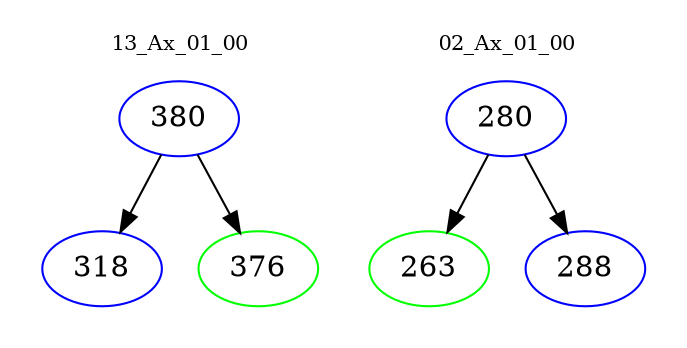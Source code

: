 digraph{
subgraph cluster_0 {
color = white
label = "13_Ax_01_00";
fontsize=10;
T0_380 [label="380", color="blue"]
T0_380 -> T0_318 [color="black"]
T0_318 [label="318", color="blue"]
T0_380 -> T0_376 [color="black"]
T0_376 [label="376", color="green"]
}
subgraph cluster_1 {
color = white
label = "02_Ax_01_00";
fontsize=10;
T1_280 [label="280", color="blue"]
T1_280 -> T1_263 [color="black"]
T1_263 [label="263", color="green"]
T1_280 -> T1_288 [color="black"]
T1_288 [label="288", color="blue"]
}
}
